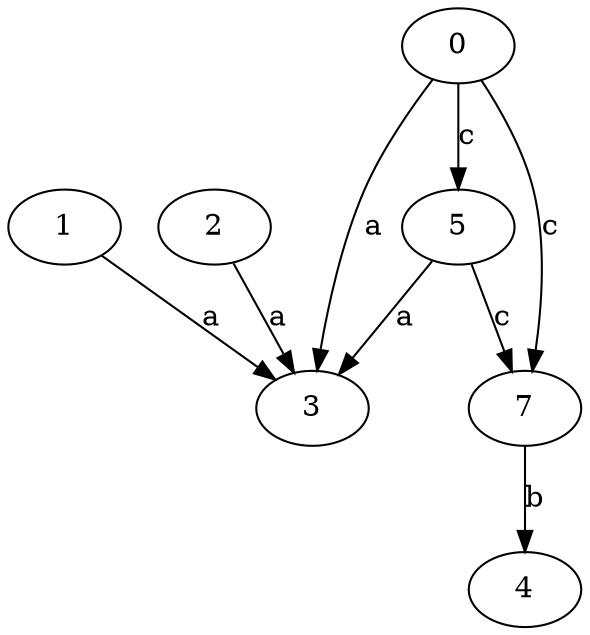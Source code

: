 strict digraph  {
1;
2;
3;
0;
4;
5;
7;
1 -> 3  [label=a];
2 -> 3  [label=a];
0 -> 3  [label=a];
0 -> 5  [label=c];
0 -> 7  [label=c];
5 -> 3  [label=a];
5 -> 7  [label=c];
7 -> 4  [label=b];
}
